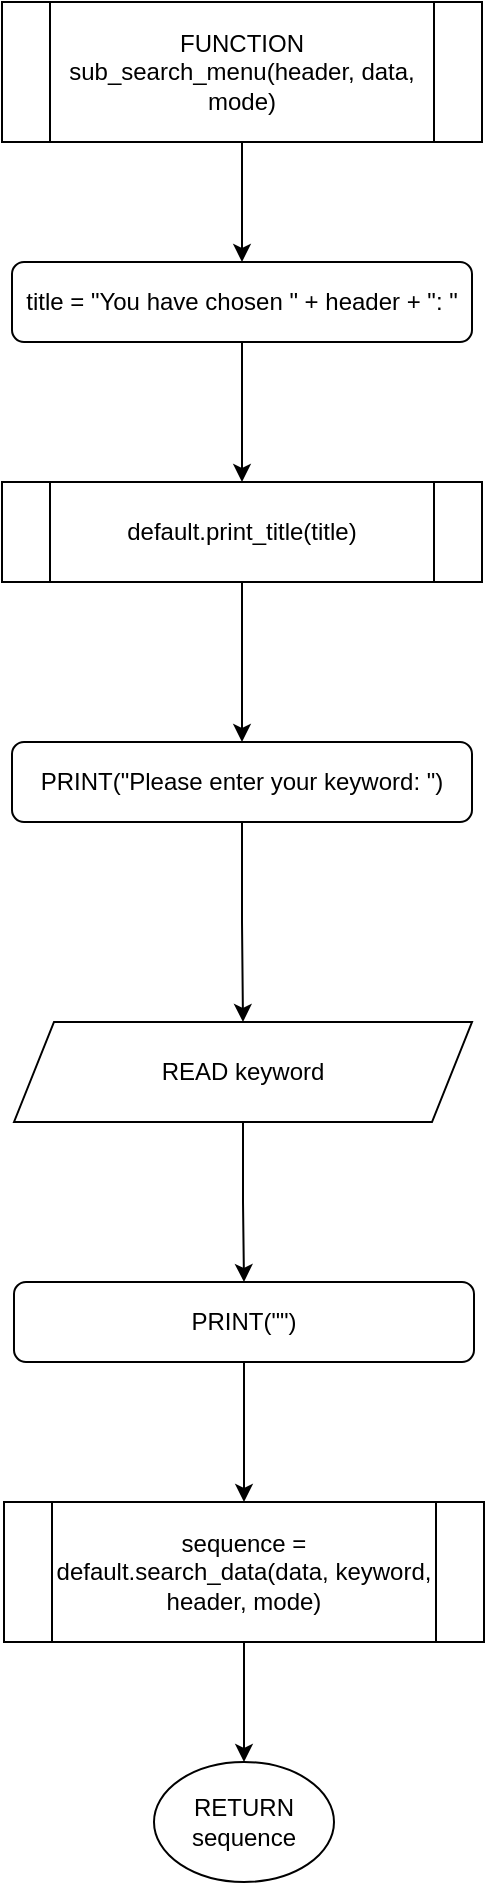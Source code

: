 <mxfile version="14.7.5" type="github">
  <diagram id="0BGaN9FERBlRCF4JG8cv" name="Page-1">
    <mxGraphModel dx="1241" dy="745" grid="1" gridSize="10" guides="1" tooltips="1" connect="1" arrows="1" fold="1" page="1" pageScale="1" pageWidth="3300" pageHeight="4681" math="0" shadow="0">
      <root>
        <mxCell id="0" />
        <mxCell id="1" parent="0" />
        <mxCell id="7rOPweXst7ugUwAytgaE-4" value="" style="edgeStyle=orthogonalEdgeStyle;rounded=0;orthogonalLoop=1;jettySize=auto;html=1;endArrow=classic;endFill=1;" edge="1" parent="1" source="prxENJPjgrtAiQwD--T--2" target="7rOPweXst7ugUwAytgaE-3">
          <mxGeometry relative="1" as="geometry" />
        </mxCell>
        <mxCell id="prxENJPjgrtAiQwD--T--2" value="title = &quot;You have chosen &quot; + header + &quot;: &quot;" style="rounded=1;whiteSpace=wrap;html=1;" parent="1" vertex="1">
          <mxGeometry x="490" y="360" width="230" height="40" as="geometry" />
        </mxCell>
        <mxCell id="prxENJPjgrtAiQwD--T--20" value="" style="edgeStyle=orthogonalEdgeStyle;rounded=0;orthogonalLoop=1;jettySize=auto;html=1;" parent="1" source="prxENJPjgrtAiQwD--T--5" target="prxENJPjgrtAiQwD--T--15" edge="1">
          <mxGeometry relative="1" as="geometry" />
        </mxCell>
        <mxCell id="prxENJPjgrtAiQwD--T--5" value="PRINT(&quot;Please enter your keyword: &quot;)" style="rounded=1;whiteSpace=wrap;html=1;" parent="1" vertex="1">
          <mxGeometry x="490" y="600" width="230" height="40" as="geometry" />
        </mxCell>
        <mxCell id="prxENJPjgrtAiQwD--T--21" value="" style="edgeStyle=orthogonalEdgeStyle;rounded=0;orthogonalLoop=1;jettySize=auto;html=1;" parent="1" source="prxENJPjgrtAiQwD--T--15" target="prxENJPjgrtAiQwD--T--16" edge="1">
          <mxGeometry relative="1" as="geometry" />
        </mxCell>
        <mxCell id="prxENJPjgrtAiQwD--T--15" value="READ keyword" style="shape=parallelogram;perimeter=parallelogramPerimeter;whiteSpace=wrap;html=1;fixedSize=1;" parent="1" vertex="1">
          <mxGeometry x="491" y="740" width="229" height="50" as="geometry" />
        </mxCell>
        <mxCell id="7rOPweXst7ugUwAytgaE-7" value="" style="edgeStyle=orthogonalEdgeStyle;rounded=0;orthogonalLoop=1;jettySize=auto;html=1;endArrow=classic;endFill=1;" edge="1" parent="1" source="prxENJPjgrtAiQwD--T--16" target="7rOPweXst7ugUwAytgaE-6">
          <mxGeometry relative="1" as="geometry" />
        </mxCell>
        <mxCell id="prxENJPjgrtAiQwD--T--16" value="PRINT(&quot;&quot;)" style="rounded=1;whiteSpace=wrap;html=1;" parent="1" vertex="1">
          <mxGeometry x="491" y="870" width="230" height="40" as="geometry" />
        </mxCell>
        <mxCell id="prxENJPjgrtAiQwD--T--19" value="RETURN sequence" style="ellipse;whiteSpace=wrap;html=1;" parent="1" vertex="1">
          <mxGeometry x="561" y="1110" width="90" height="60" as="geometry" />
        </mxCell>
        <mxCell id="7rOPweXst7ugUwAytgaE-2" value="" style="edgeStyle=orthogonalEdgeStyle;rounded=0;orthogonalLoop=1;jettySize=auto;html=1;endArrow=classic;endFill=1;" edge="1" parent="1" source="7rOPweXst7ugUwAytgaE-1" target="prxENJPjgrtAiQwD--T--2">
          <mxGeometry relative="1" as="geometry" />
        </mxCell>
        <mxCell id="7rOPweXst7ugUwAytgaE-1" value="FUNCTION sub_search_menu(header, data, mode)" style="shape=process;whiteSpace=wrap;html=1;backgroundOutline=1;" vertex="1" parent="1">
          <mxGeometry x="485" y="230" width="240" height="70" as="geometry" />
        </mxCell>
        <mxCell id="7rOPweXst7ugUwAytgaE-5" value="" style="edgeStyle=orthogonalEdgeStyle;rounded=0;orthogonalLoop=1;jettySize=auto;html=1;endArrow=classic;endFill=1;" edge="1" parent="1" source="7rOPweXst7ugUwAytgaE-3" target="prxENJPjgrtAiQwD--T--5">
          <mxGeometry relative="1" as="geometry" />
        </mxCell>
        <mxCell id="7rOPweXst7ugUwAytgaE-3" value="default.print_title(title)" style="shape=process;whiteSpace=wrap;html=1;backgroundOutline=1;" vertex="1" parent="1">
          <mxGeometry x="485" y="470" width="240" height="50" as="geometry" />
        </mxCell>
        <mxCell id="7rOPweXst7ugUwAytgaE-8" value="" style="edgeStyle=orthogonalEdgeStyle;rounded=0;orthogonalLoop=1;jettySize=auto;html=1;endArrow=classic;endFill=1;" edge="1" parent="1" source="7rOPweXst7ugUwAytgaE-6" target="prxENJPjgrtAiQwD--T--19">
          <mxGeometry relative="1" as="geometry" />
        </mxCell>
        <mxCell id="7rOPweXst7ugUwAytgaE-6" value="sequence = default.search_data(data, keyword, header, mode)" style="shape=process;whiteSpace=wrap;html=1;backgroundOutline=1;" vertex="1" parent="1">
          <mxGeometry x="486" y="980" width="240" height="70" as="geometry" />
        </mxCell>
      </root>
    </mxGraphModel>
  </diagram>
</mxfile>
